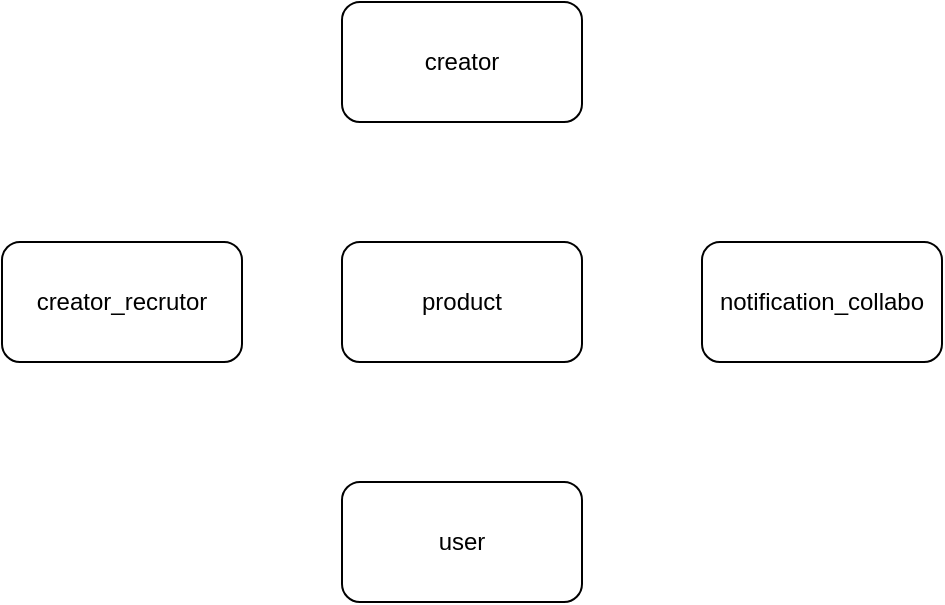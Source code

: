 <mxfile version="24.7.14">
  <diagram name="ページ1" id="XJ5l2u9ecVaz2ni-R6ZY">
    <mxGraphModel dx="1963" dy="579" grid="1" gridSize="10" guides="1" tooltips="1" connect="1" arrows="1" fold="1" page="1" pageScale="1" pageWidth="827" pageHeight="1169" math="0" shadow="0">
      <root>
        <mxCell id="0" />
        <mxCell id="1" parent="0" />
        <mxCell id="otuVwqjTsFWOJOp-3VCN-6" value="creator" style="rounded=1;whiteSpace=wrap;html=1;" vertex="1" parent="1">
          <mxGeometry x="-580" y="70" width="120" height="60" as="geometry" />
        </mxCell>
        <mxCell id="otuVwqjTsFWOJOp-3VCN-7" value="user" style="rounded=1;whiteSpace=wrap;html=1;" vertex="1" parent="1">
          <mxGeometry x="-580" y="310" width="120" height="60" as="geometry" />
        </mxCell>
        <mxCell id="otuVwqjTsFWOJOp-3VCN-8" value="&lt;span style=&quot;background-color: initial;&quot;&gt;product&lt;/span&gt;" style="rounded=1;whiteSpace=wrap;html=1;" vertex="1" parent="1">
          <mxGeometry x="-580" y="190" width="120" height="60" as="geometry" />
        </mxCell>
        <mxCell id="otuVwqjTsFWOJOp-3VCN-9" value="creator_recrutor" style="rounded=1;whiteSpace=wrap;html=1;" vertex="1" parent="1">
          <mxGeometry x="-750" y="190" width="120" height="60" as="geometry" />
        </mxCell>
        <mxCell id="otuVwqjTsFWOJOp-3VCN-10" value="notification_collabo" style="rounded=1;whiteSpace=wrap;html=1;" vertex="1" parent="1">
          <mxGeometry x="-400" y="190" width="120" height="60" as="geometry" />
        </mxCell>
      </root>
    </mxGraphModel>
  </diagram>
</mxfile>
